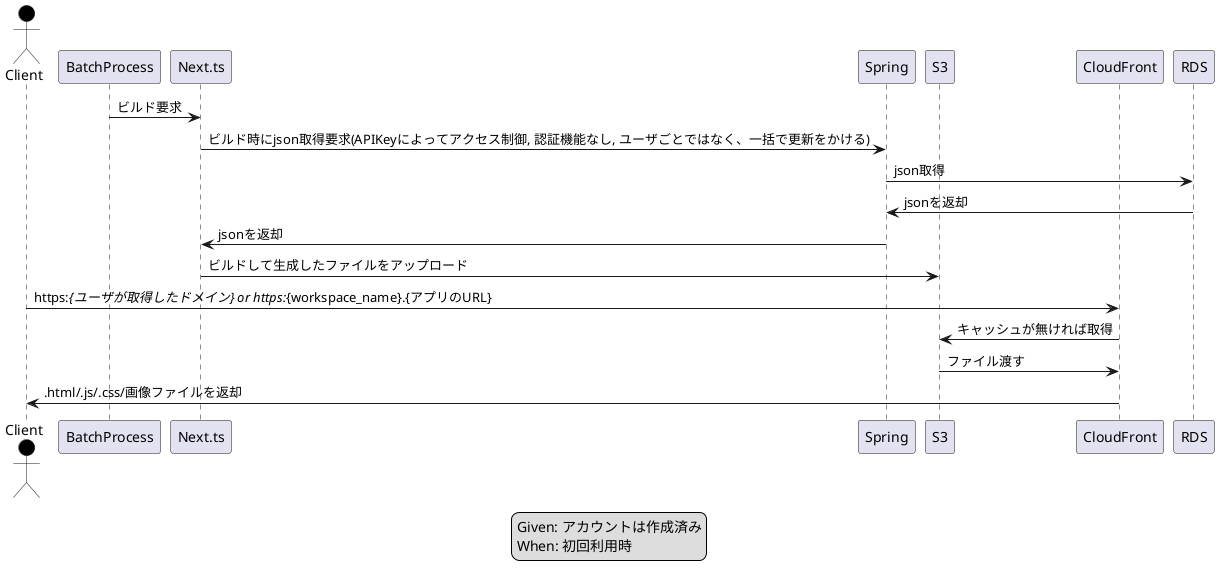 @startuml
actor Client #black
participant Batch as "BatchProcess"
participant N as "Next.ts"
participant API as "Spring"
participant S3
participant CloudFront

Batch->N: ビルド要求
N->API: ビルド時にjson取得要求(APIKeyによってアクセス制御, 認証機能なし, ユーザごとではなく、一括で更新をかける)
API->RDS: json取得
RDS->API: jsonを返却
API->N: jsonを返却
N->S3: ビルドして生成したファイルをアップロード
Client->CloudFront: https://{ユーザが取得したドメイン} or https://{workspace_name}.{アプリのURL}
CloudFront->S3: キャッシュが無ければ取得
S3->CloudFront: ファイル渡す
CloudFront->Client: .html/.js/.css/画像ファイルを返却

legend center
  Given: アカウントは作成済み
  When: 初回利用時
endlegend
@enduml